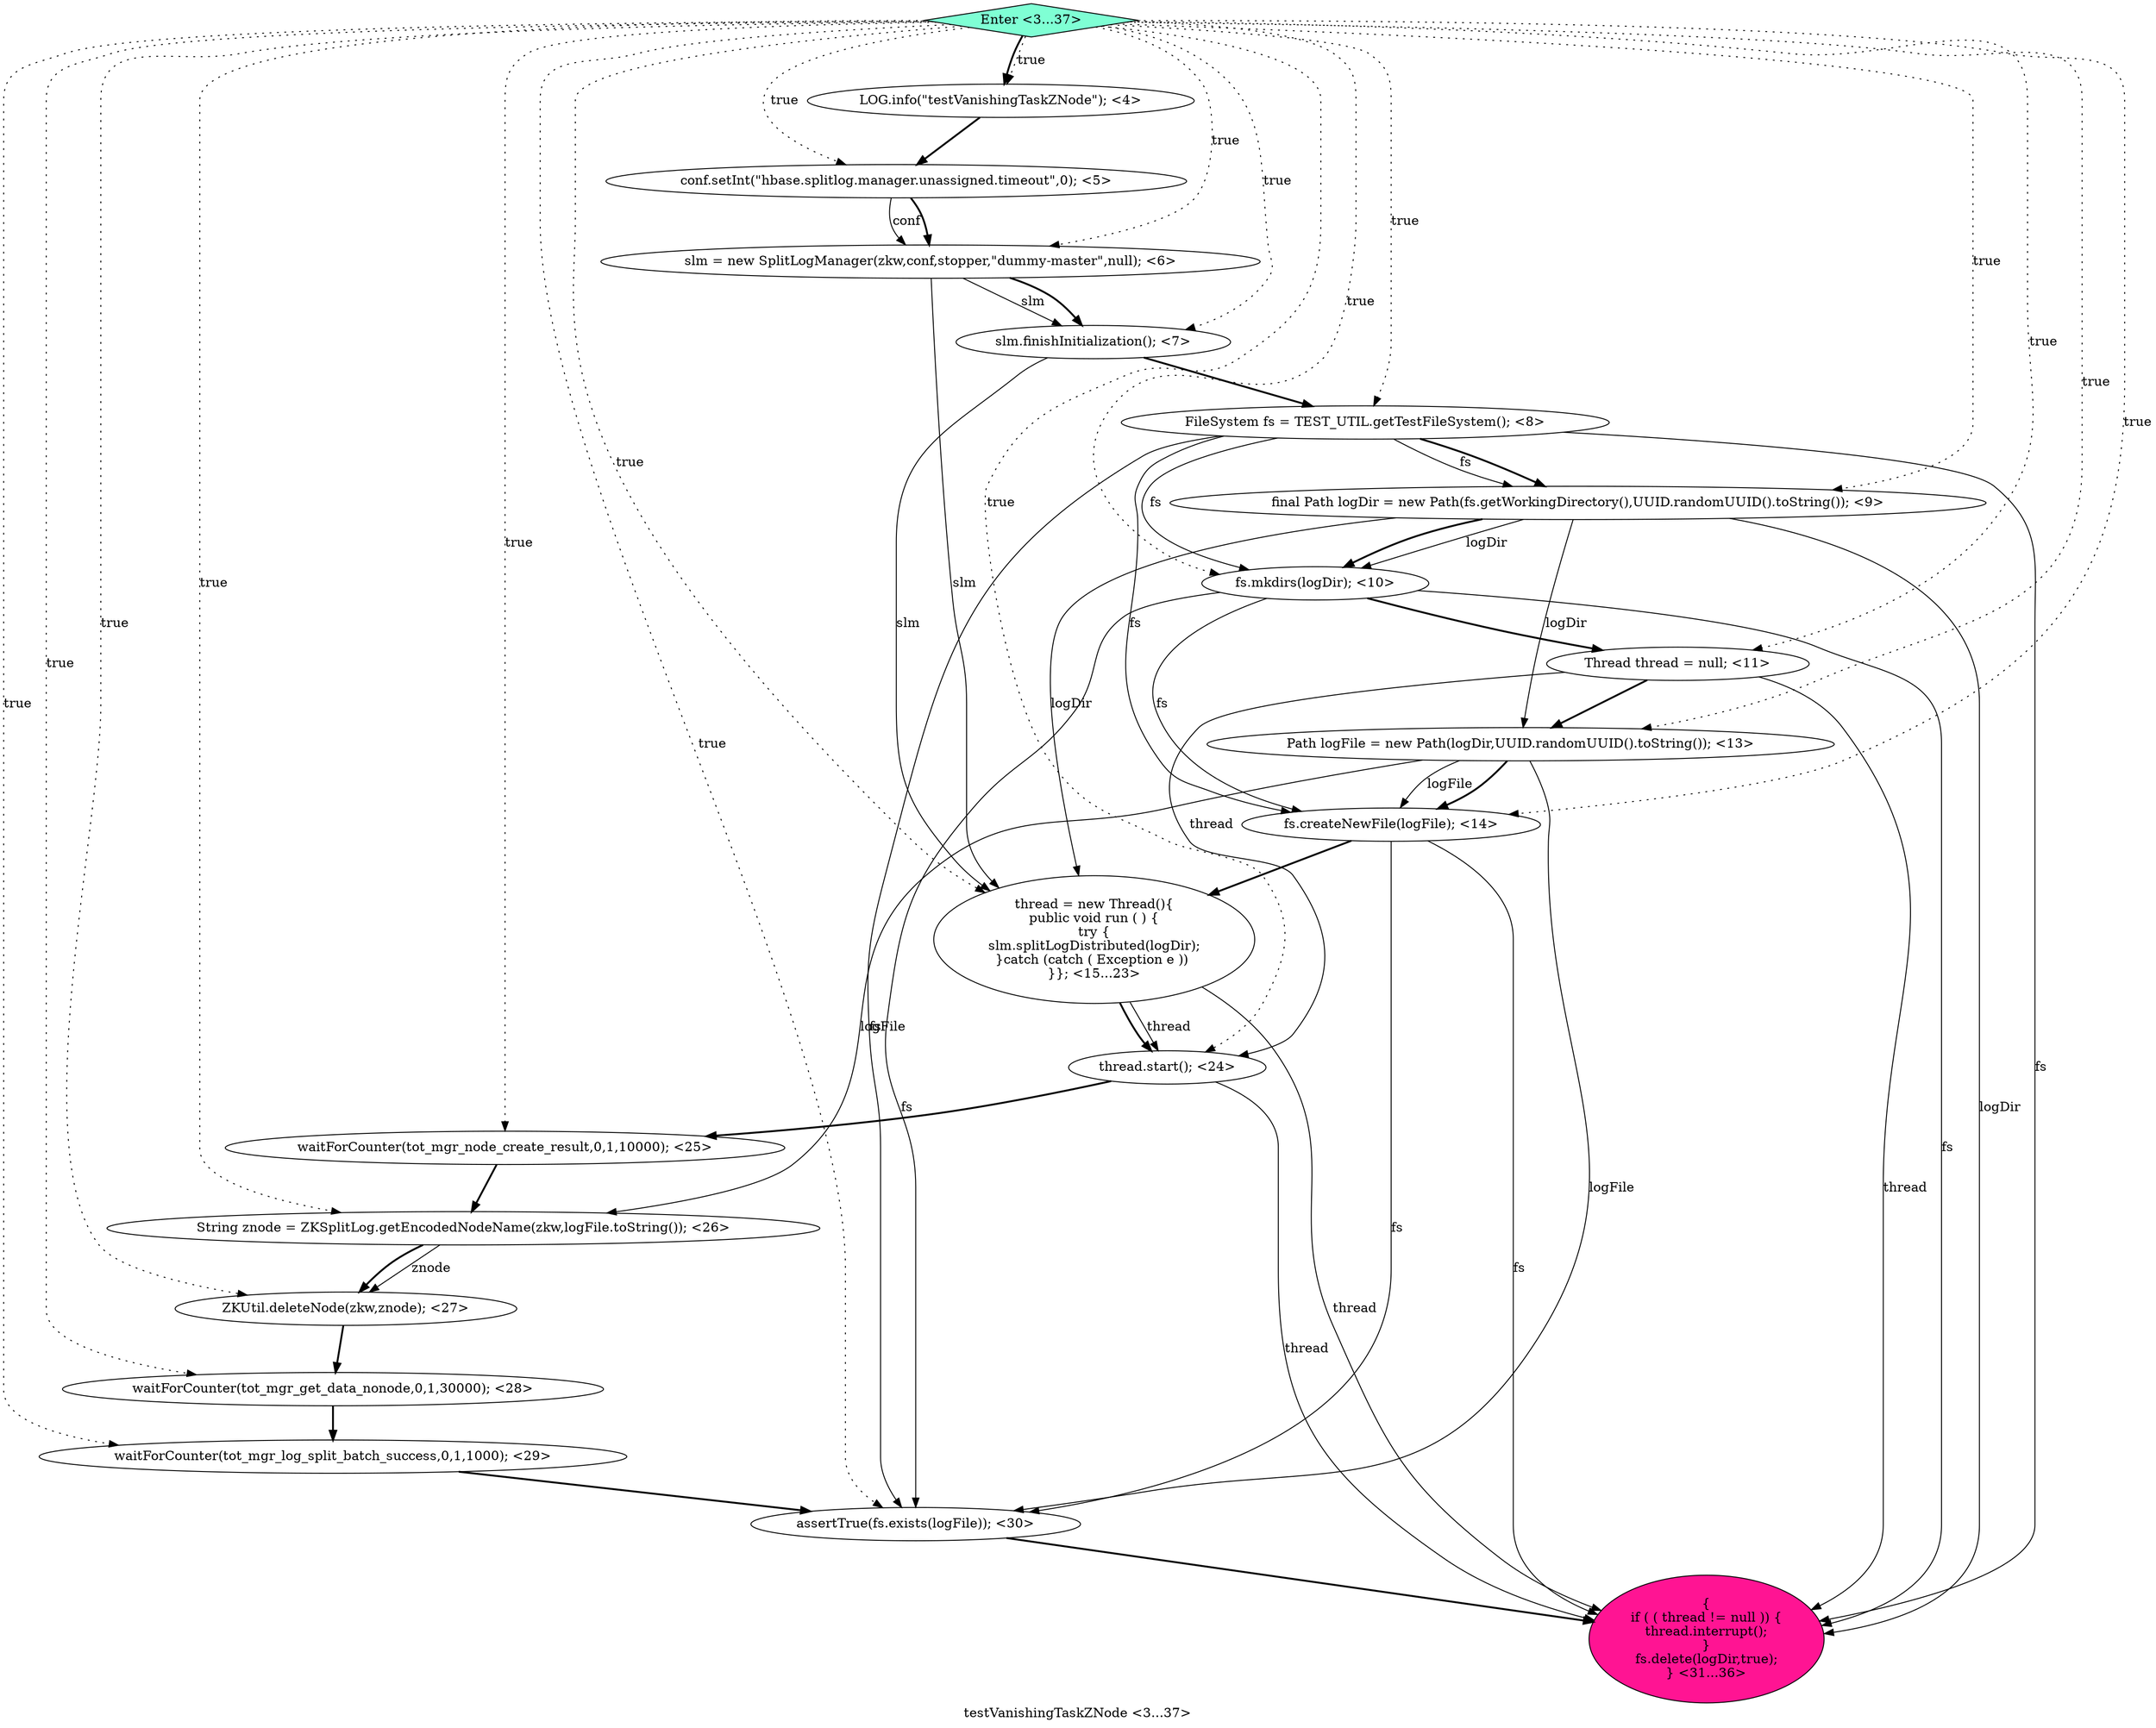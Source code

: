 digraph PDG {
label = "testVanishingTaskZNode <3...37>";
0.19 [style = filled, label = "Enter <3...37>", fillcolor = aquamarine, shape = diamond];
0.15 [style = filled, label = "waitForCounter(tot_mgr_get_data_nonode,0,1,30000); <28>", fillcolor = white, shape = ellipse];
0.12 [style = filled, label = "waitForCounter(tot_mgr_node_create_result,0,1,10000); <25>", fillcolor = white, shape = ellipse];
0.4 [style = filled, label = "FileSystem fs = TEST_UTIL.getTestFileSystem(); <8>", fillcolor = white, shape = ellipse];
0.11 [style = filled, label = "thread.start(); <24>", fillcolor = white, shape = ellipse];
0.10 [style = filled, label = "thread = new Thread(){
public void run ( ) {
try {
slm.splitLogDistributed(logDir);
}catch (catch ( Exception e )) 
}}; <15...23>", fillcolor = white, shape = ellipse];
0.1 [style = filled, label = "conf.setInt(\"hbase.splitlog.manager.unassigned.timeout\",0); <5>", fillcolor = white, shape = ellipse];
0.2 [style = filled, label = "slm = new SplitLogManager(zkw,conf,stopper,\"dummy-master\",null); <6>", fillcolor = white, shape = ellipse];
0.18 [style = filled, label = "{
if ( ( thread != null )) {
thread.interrupt();
}
fs.delete(logDir,true);
} <31...36>", fillcolor = deeppink, shape = ellipse];
0.16 [style = filled, label = "waitForCounter(tot_mgr_log_split_batch_success,0,1,1000); <29>", fillcolor = white, shape = ellipse];
0.9 [style = filled, label = "fs.createNewFile(logFile); <14>", fillcolor = white, shape = ellipse];
0.8 [style = filled, label = "Path logFile = new Path(logDir,UUID.randomUUID().toString()); <13>", fillcolor = white, shape = ellipse];
0.13 [style = filled, label = "String znode = ZKSplitLog.getEncodedNodeName(zkw,logFile.toString()); <26>", fillcolor = white, shape = ellipse];
0.6 [style = filled, label = "fs.mkdirs(logDir); <10>", fillcolor = white, shape = ellipse];
0.0 [style = filled, label = "LOG.info(\"testVanishingTaskZNode\"); <4>", fillcolor = white, shape = ellipse];
0.5 [style = filled, label = "final Path logDir = new Path(fs.getWorkingDirectory(),UUID.randomUUID().toString()); <9>", fillcolor = white, shape = ellipse];
0.7 [style = filled, label = "Thread thread = null; <11>", fillcolor = white, shape = ellipse];
0.14 [style = filled, label = "ZKUtil.deleteNode(zkw,znode); <27>", fillcolor = white, shape = ellipse];
0.17 [style = filled, label = "assertTrue(fs.exists(logFile)); <30>", fillcolor = white, shape = ellipse];
0.3 [style = filled, label = "slm.finishInitialization(); <7>", fillcolor = white, shape = ellipse];
0.0 -> 0.1 [style = bold, label=""];
0.1 -> 0.2 [style = solid, label="conf"];
0.1 -> 0.2 [style = bold, label=""];
0.2 -> 0.3 [style = solid, label="slm"];
0.2 -> 0.3 [style = bold, label=""];
0.2 -> 0.10 [style = solid, label="slm"];
0.3 -> 0.4 [style = bold, label=""];
0.3 -> 0.10 [style = solid, label="slm"];
0.4 -> 0.5 [style = solid, label="fs"];
0.4 -> 0.5 [style = bold, label=""];
0.4 -> 0.6 [style = solid, label="fs"];
0.4 -> 0.9 [style = solid, label="fs"];
0.4 -> 0.17 [style = solid, label="fs"];
0.4 -> 0.18 [style = solid, label="fs"];
0.5 -> 0.6 [style = solid, label="logDir"];
0.5 -> 0.6 [style = bold, label=""];
0.5 -> 0.8 [style = solid, label="logDir"];
0.5 -> 0.10 [style = solid, label="logDir"];
0.5 -> 0.18 [style = solid, label="logDir"];
0.6 -> 0.7 [style = bold, label=""];
0.6 -> 0.9 [style = solid, label="fs"];
0.6 -> 0.17 [style = solid, label="fs"];
0.6 -> 0.18 [style = solid, label="fs"];
0.7 -> 0.8 [style = bold, label=""];
0.7 -> 0.11 [style = solid, label="thread"];
0.7 -> 0.18 [style = solid, label="thread"];
0.8 -> 0.9 [style = solid, label="logFile"];
0.8 -> 0.9 [style = bold, label=""];
0.8 -> 0.13 [style = solid, label="logFile"];
0.8 -> 0.17 [style = solid, label="logFile"];
0.9 -> 0.10 [style = bold, label=""];
0.9 -> 0.17 [style = solid, label="fs"];
0.9 -> 0.18 [style = solid, label="fs"];
0.10 -> 0.11 [style = solid, label="thread"];
0.10 -> 0.11 [style = bold, label=""];
0.10 -> 0.18 [style = solid, label="thread"];
0.11 -> 0.12 [style = bold, label=""];
0.11 -> 0.18 [style = solid, label="thread"];
0.12 -> 0.13 [style = bold, label=""];
0.13 -> 0.14 [style = solid, label="znode"];
0.13 -> 0.14 [style = bold, label=""];
0.14 -> 0.15 [style = bold, label=""];
0.15 -> 0.16 [style = bold, label=""];
0.16 -> 0.17 [style = bold, label=""];
0.17 -> 0.18 [style = bold, label=""];
0.19 -> 0.0 [style = dotted, label="true"];
0.19 -> 0.0 [style = bold, label=""];
0.19 -> 0.1 [style = dotted, label="true"];
0.19 -> 0.2 [style = dotted, label="true"];
0.19 -> 0.3 [style = dotted, label="true"];
0.19 -> 0.4 [style = dotted, label="true"];
0.19 -> 0.5 [style = dotted, label="true"];
0.19 -> 0.6 [style = dotted, label="true"];
0.19 -> 0.7 [style = dotted, label="true"];
0.19 -> 0.8 [style = dotted, label="true"];
0.19 -> 0.9 [style = dotted, label="true"];
0.19 -> 0.10 [style = dotted, label="true"];
0.19 -> 0.11 [style = dotted, label="true"];
0.19 -> 0.12 [style = dotted, label="true"];
0.19 -> 0.13 [style = dotted, label="true"];
0.19 -> 0.14 [style = dotted, label="true"];
0.19 -> 0.15 [style = dotted, label="true"];
0.19 -> 0.16 [style = dotted, label="true"];
0.19 -> 0.17 [style = dotted, label="true"];
}
